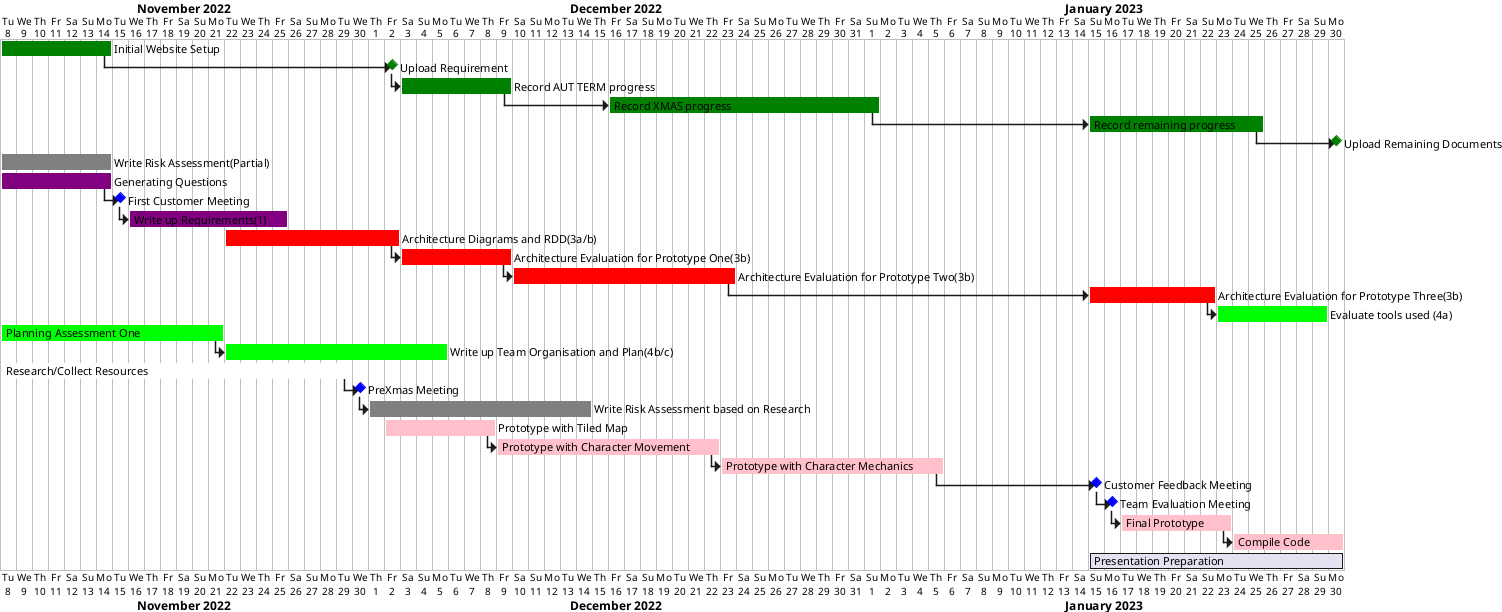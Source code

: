 @startgantt
Project starts 2022-11-08

[Initial Website Setup] lasts 7 days and is coloured in green
then [Upload Requirement] happens 2022-12-02 and is coloured in green
then [Record AUT TERM progress]  lasts 7 days and is coloured in green
then [Record XMAS progress] starts 2022-12-16 and ends 2023-01-01 and is coloured in green
then [Record remaining progress] starts 2023-01-15 and ends 2023-01-25  and is coloured in green
then [Upload Remaining Documents] happens 2023-01-30 and is coloured in green
[Write Risk Assessment(Partial)] lasts 7 days and is coloured in grey
[Generating Questions] lasts 7 days and is coloured in purple
then [First Customer Meeting] happens at 2022-11-15 and is coloured in blue
then [Write up Requirements(1)] lasts 10 days and is coloured in purple
[Architecture Diagrams and RDD(3a/b)] starts 2022-11-22 and ends 2022-12-02 and is coloured in red
then [Architecture Evaluation for Prototype One(3b)] lasts 7 days and is coloured in red
then [Architecture Evaluation for Prototype Two(3b)] lasts 14 days and is coloured in red
then [Architecture Evaluation for Prototype Three(3b)] lasts 14 days and is coloured in red
then [Architecture Evaluation for Prototype Three(3b)] starts 2023-01-15 and ends 2023-01-22 and is coloured in red
then [Evaluate tools used (4a)] lasts 7 days and is coloured in lime
[Planning Assessment One] lasts 14 days and is coloured in lime
then [Write up Team Organisation and Plan(4b/c)] lasts 14 days and is coloured in lime
[Research/Collect Resources] starts 2022-11-08 and ends 2022-11-29 and is coloured in white
then [PreXmas Meeting] happens 2022-11-29 and is coloured in blue
then [Write Risk Assessment based on Research] lasts 14 days and is coloured in grey
[Prototype with Tiled Map] starts 2022-12-02 and lasts 7 days and is coloured in pink
then [Prototype with Character Movement] lasts 14 days and is coloured in pink
then [Prototype with Character Mechanics] lasts 14 days and is coloured in pink
then [Customer Feedback Meeting] happens 2023-01-15 and is coloured in blue
then [Team Evaluation Meeting] happens 2023-01-15 and is coloured in blue
then [Final Prototype] lasts 7 days and is coloured in pink
then [Compile Code] lasts 7 days and is coloured in pink
[Presentation Preparation] starts 2023-01-15 and ends 2023-01-30
@endgantt